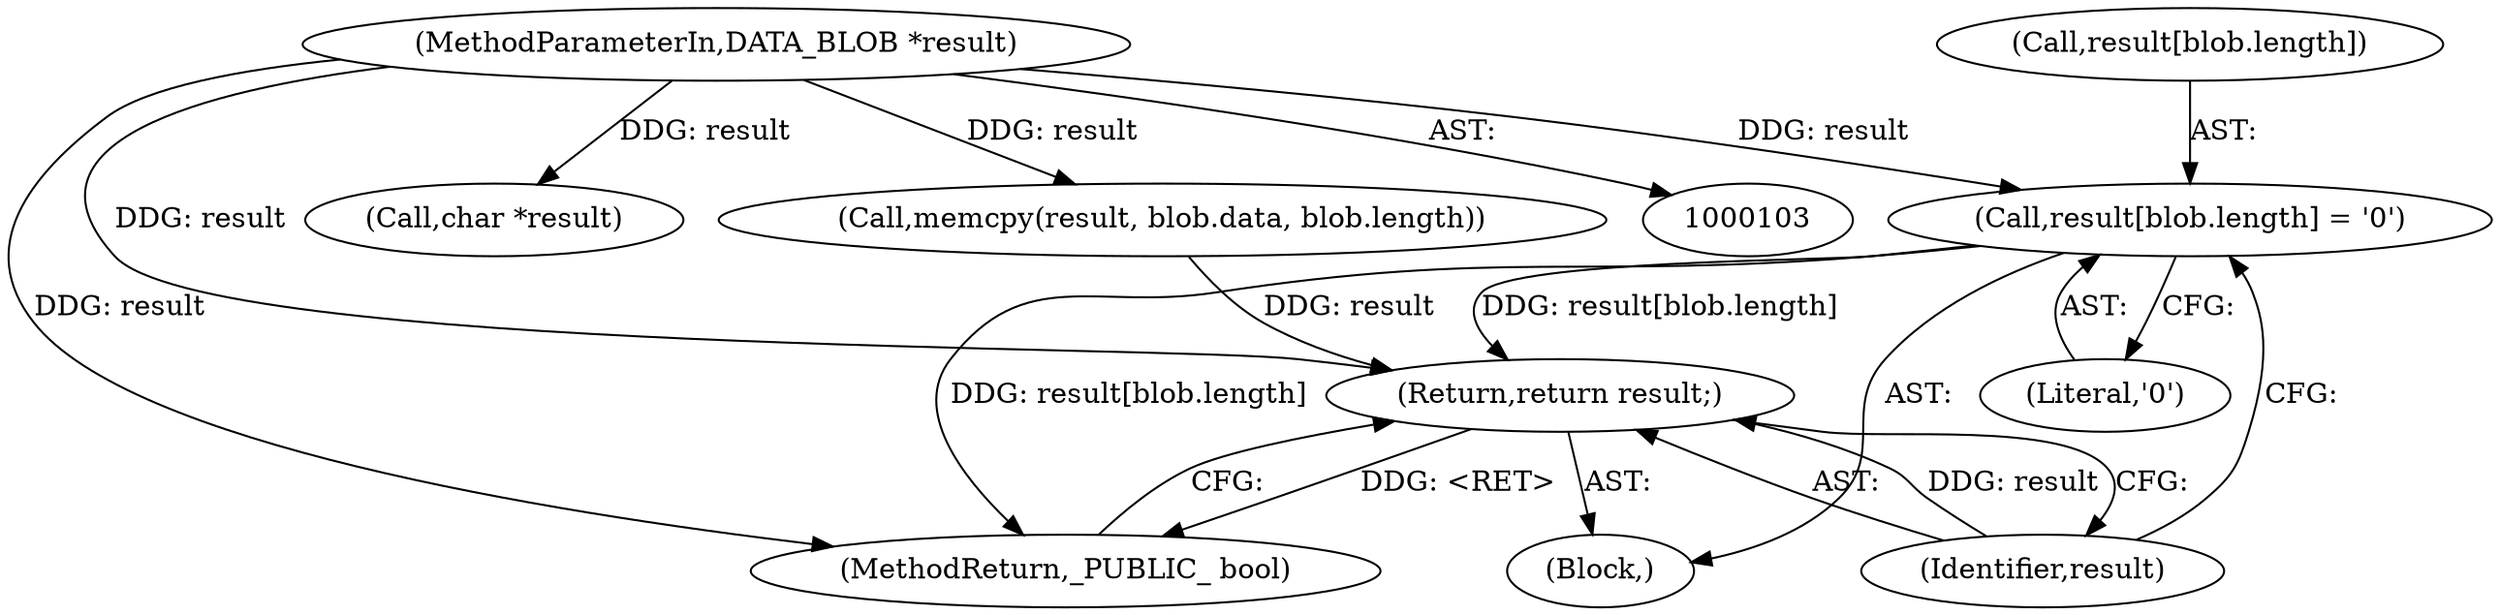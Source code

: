 digraph "0_samba_530d50a1abdcdf4d1775652d4c456c1274d83d8d@array" {
"1001311" [label="(Call,result[blob.length] = '\0')"];
"1000105" [label="(MethodParameterIn,DATA_BLOB *result)"];
"1001318" [label="(Return,return result;)"];
"1001303" [label="(Call,memcpy(result, blob.data, blob.length))"];
"1001318" [label="(Return,return result;)"];
"1001292" [label="(Call,char *result)"];
"1001311" [label="(Call,result[blob.length] = '\0')"];
"1001320" [label="(MethodReturn,_PUBLIC_ bool)"];
"1001319" [label="(Identifier,result)"];
"1000105" [label="(MethodParameterIn,DATA_BLOB *result)"];
"1001317" [label="(Literal,'\0')"];
"1001312" [label="(Call,result[blob.length])"];
"1000107" [label="(Block,)"];
"1001311" -> "1000107"  [label="AST: "];
"1001311" -> "1001317"  [label="CFG: "];
"1001312" -> "1001311"  [label="AST: "];
"1001317" -> "1001311"  [label="AST: "];
"1001319" -> "1001311"  [label="CFG: "];
"1001311" -> "1001320"  [label="DDG: result[blob.length]"];
"1000105" -> "1001311"  [label="DDG: result"];
"1001311" -> "1001318"  [label="DDG: result[blob.length]"];
"1000105" -> "1000103"  [label="AST: "];
"1000105" -> "1001320"  [label="DDG: result"];
"1000105" -> "1001292"  [label="DDG: result"];
"1000105" -> "1001303"  [label="DDG: result"];
"1000105" -> "1001318"  [label="DDG: result"];
"1001318" -> "1000107"  [label="AST: "];
"1001318" -> "1001319"  [label="CFG: "];
"1001319" -> "1001318"  [label="AST: "];
"1001320" -> "1001318"  [label="CFG: "];
"1001318" -> "1001320"  [label="DDG: <RET>"];
"1001319" -> "1001318"  [label="DDG: result"];
"1001303" -> "1001318"  [label="DDG: result"];
}
